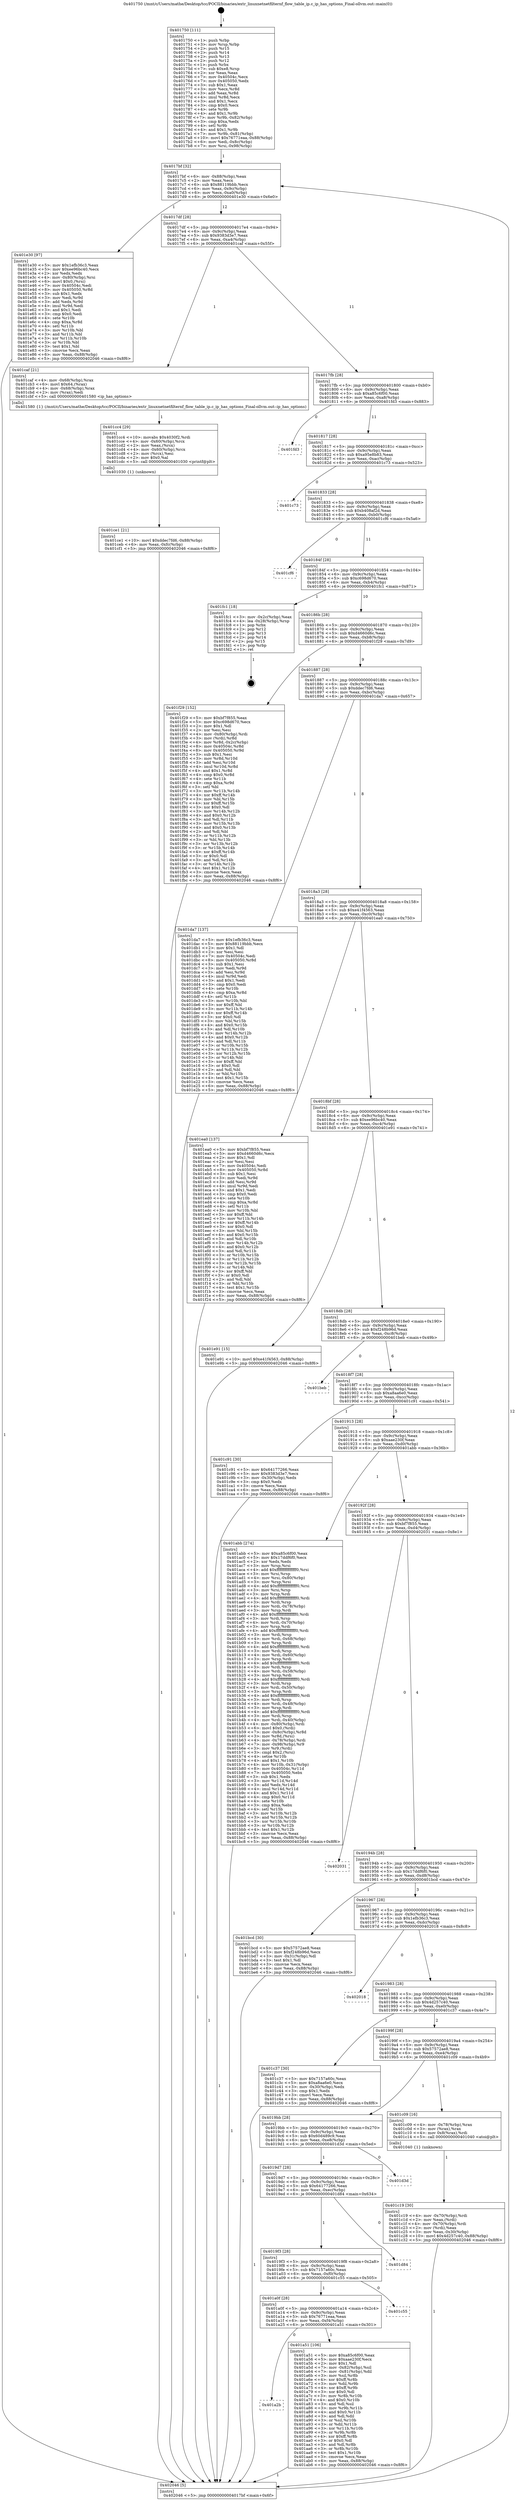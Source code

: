 digraph "0x401750" {
  label = "0x401750 (/mnt/c/Users/mathe/Desktop/tcc/POCII/binaries/extr_linuxnetnetfilternf_flow_table_ip.c_ip_has_options_Final-ollvm.out::main(0))"
  labelloc = "t"
  node[shape=record]

  Entry [label="",width=0.3,height=0.3,shape=circle,fillcolor=black,style=filled]
  "0x4017bf" [label="{
     0x4017bf [32]\l
     | [instrs]\l
     &nbsp;&nbsp;0x4017bf \<+6\>: mov -0x88(%rbp),%eax\l
     &nbsp;&nbsp;0x4017c5 \<+2\>: mov %eax,%ecx\l
     &nbsp;&nbsp;0x4017c7 \<+6\>: sub $0x88119bbb,%ecx\l
     &nbsp;&nbsp;0x4017cd \<+6\>: mov %eax,-0x9c(%rbp)\l
     &nbsp;&nbsp;0x4017d3 \<+6\>: mov %ecx,-0xa0(%rbp)\l
     &nbsp;&nbsp;0x4017d9 \<+6\>: je 0000000000401e30 \<main+0x6e0\>\l
  }"]
  "0x401e30" [label="{
     0x401e30 [97]\l
     | [instrs]\l
     &nbsp;&nbsp;0x401e30 \<+5\>: mov $0x1efb36c3,%eax\l
     &nbsp;&nbsp;0x401e35 \<+5\>: mov $0xee96bc40,%ecx\l
     &nbsp;&nbsp;0x401e3a \<+2\>: xor %edx,%edx\l
     &nbsp;&nbsp;0x401e3c \<+4\>: mov -0x80(%rbp),%rsi\l
     &nbsp;&nbsp;0x401e40 \<+6\>: movl $0x0,(%rsi)\l
     &nbsp;&nbsp;0x401e46 \<+7\>: mov 0x40504c,%edi\l
     &nbsp;&nbsp;0x401e4d \<+8\>: mov 0x405050,%r8d\l
     &nbsp;&nbsp;0x401e55 \<+3\>: sub $0x1,%edx\l
     &nbsp;&nbsp;0x401e58 \<+3\>: mov %edi,%r9d\l
     &nbsp;&nbsp;0x401e5b \<+3\>: add %edx,%r9d\l
     &nbsp;&nbsp;0x401e5e \<+4\>: imul %r9d,%edi\l
     &nbsp;&nbsp;0x401e62 \<+3\>: and $0x1,%edi\l
     &nbsp;&nbsp;0x401e65 \<+3\>: cmp $0x0,%edi\l
     &nbsp;&nbsp;0x401e68 \<+4\>: sete %r10b\l
     &nbsp;&nbsp;0x401e6c \<+4\>: cmp $0xa,%r8d\l
     &nbsp;&nbsp;0x401e70 \<+4\>: setl %r11b\l
     &nbsp;&nbsp;0x401e74 \<+3\>: mov %r10b,%bl\l
     &nbsp;&nbsp;0x401e77 \<+3\>: and %r11b,%bl\l
     &nbsp;&nbsp;0x401e7a \<+3\>: xor %r11b,%r10b\l
     &nbsp;&nbsp;0x401e7d \<+3\>: or %r10b,%bl\l
     &nbsp;&nbsp;0x401e80 \<+3\>: test $0x1,%bl\l
     &nbsp;&nbsp;0x401e83 \<+3\>: cmovne %ecx,%eax\l
     &nbsp;&nbsp;0x401e86 \<+6\>: mov %eax,-0x88(%rbp)\l
     &nbsp;&nbsp;0x401e8c \<+5\>: jmp 0000000000402046 \<main+0x8f6\>\l
  }"]
  "0x4017df" [label="{
     0x4017df [28]\l
     | [instrs]\l
     &nbsp;&nbsp;0x4017df \<+5\>: jmp 00000000004017e4 \<main+0x94\>\l
     &nbsp;&nbsp;0x4017e4 \<+6\>: mov -0x9c(%rbp),%eax\l
     &nbsp;&nbsp;0x4017ea \<+5\>: sub $0x9383d3e7,%eax\l
     &nbsp;&nbsp;0x4017ef \<+6\>: mov %eax,-0xa4(%rbp)\l
     &nbsp;&nbsp;0x4017f5 \<+6\>: je 0000000000401caf \<main+0x55f\>\l
  }"]
  Exit [label="",width=0.3,height=0.3,shape=circle,fillcolor=black,style=filled,peripheries=2]
  "0x401caf" [label="{
     0x401caf [21]\l
     | [instrs]\l
     &nbsp;&nbsp;0x401caf \<+4\>: mov -0x68(%rbp),%rax\l
     &nbsp;&nbsp;0x401cb3 \<+6\>: movl $0x64,(%rax)\l
     &nbsp;&nbsp;0x401cb9 \<+4\>: mov -0x68(%rbp),%rax\l
     &nbsp;&nbsp;0x401cbd \<+2\>: mov (%rax),%edi\l
     &nbsp;&nbsp;0x401cbf \<+5\>: call 0000000000401580 \<ip_has_options\>\l
     | [calls]\l
     &nbsp;&nbsp;0x401580 \{1\} (/mnt/c/Users/mathe/Desktop/tcc/POCII/binaries/extr_linuxnetnetfilternf_flow_table_ip.c_ip_has_options_Final-ollvm.out::ip_has_options)\l
  }"]
  "0x4017fb" [label="{
     0x4017fb [28]\l
     | [instrs]\l
     &nbsp;&nbsp;0x4017fb \<+5\>: jmp 0000000000401800 \<main+0xb0\>\l
     &nbsp;&nbsp;0x401800 \<+6\>: mov -0x9c(%rbp),%eax\l
     &nbsp;&nbsp;0x401806 \<+5\>: sub $0xa85c6f00,%eax\l
     &nbsp;&nbsp;0x40180b \<+6\>: mov %eax,-0xa8(%rbp)\l
     &nbsp;&nbsp;0x401811 \<+6\>: je 0000000000401fd3 \<main+0x883\>\l
  }"]
  "0x401ce1" [label="{
     0x401ce1 [21]\l
     | [instrs]\l
     &nbsp;&nbsp;0x401ce1 \<+10\>: movl $0xddec7fd6,-0x88(%rbp)\l
     &nbsp;&nbsp;0x401ceb \<+6\>: mov %eax,-0xfc(%rbp)\l
     &nbsp;&nbsp;0x401cf1 \<+5\>: jmp 0000000000402046 \<main+0x8f6\>\l
  }"]
  "0x401fd3" [label="{
     0x401fd3\l
  }", style=dashed]
  "0x401817" [label="{
     0x401817 [28]\l
     | [instrs]\l
     &nbsp;&nbsp;0x401817 \<+5\>: jmp 000000000040181c \<main+0xcc\>\l
     &nbsp;&nbsp;0x40181c \<+6\>: mov -0x9c(%rbp),%eax\l
     &nbsp;&nbsp;0x401822 \<+5\>: sub $0xa95e8b83,%eax\l
     &nbsp;&nbsp;0x401827 \<+6\>: mov %eax,-0xac(%rbp)\l
     &nbsp;&nbsp;0x40182d \<+6\>: je 0000000000401c73 \<main+0x523\>\l
  }"]
  "0x401cc4" [label="{
     0x401cc4 [29]\l
     | [instrs]\l
     &nbsp;&nbsp;0x401cc4 \<+10\>: movabs $0x4030f2,%rdi\l
     &nbsp;&nbsp;0x401cce \<+4\>: mov -0x60(%rbp),%rcx\l
     &nbsp;&nbsp;0x401cd2 \<+2\>: mov %eax,(%rcx)\l
     &nbsp;&nbsp;0x401cd4 \<+4\>: mov -0x60(%rbp),%rcx\l
     &nbsp;&nbsp;0x401cd8 \<+2\>: mov (%rcx),%esi\l
     &nbsp;&nbsp;0x401cda \<+2\>: mov $0x0,%al\l
     &nbsp;&nbsp;0x401cdc \<+5\>: call 0000000000401030 \<printf@plt\>\l
     | [calls]\l
     &nbsp;&nbsp;0x401030 \{1\} (unknown)\l
  }"]
  "0x401c73" [label="{
     0x401c73\l
  }", style=dashed]
  "0x401833" [label="{
     0x401833 [28]\l
     | [instrs]\l
     &nbsp;&nbsp;0x401833 \<+5\>: jmp 0000000000401838 \<main+0xe8\>\l
     &nbsp;&nbsp;0x401838 \<+6\>: mov -0x9c(%rbp),%eax\l
     &nbsp;&nbsp;0x40183e \<+5\>: sub $0xb408af2d,%eax\l
     &nbsp;&nbsp;0x401843 \<+6\>: mov %eax,-0xb0(%rbp)\l
     &nbsp;&nbsp;0x401849 \<+6\>: je 0000000000401cf6 \<main+0x5a6\>\l
  }"]
  "0x401c19" [label="{
     0x401c19 [30]\l
     | [instrs]\l
     &nbsp;&nbsp;0x401c19 \<+4\>: mov -0x70(%rbp),%rdi\l
     &nbsp;&nbsp;0x401c1d \<+2\>: mov %eax,(%rdi)\l
     &nbsp;&nbsp;0x401c1f \<+4\>: mov -0x70(%rbp),%rdi\l
     &nbsp;&nbsp;0x401c23 \<+2\>: mov (%rdi),%eax\l
     &nbsp;&nbsp;0x401c25 \<+3\>: mov %eax,-0x30(%rbp)\l
     &nbsp;&nbsp;0x401c28 \<+10\>: movl $0x4d257c40,-0x88(%rbp)\l
     &nbsp;&nbsp;0x401c32 \<+5\>: jmp 0000000000402046 \<main+0x8f6\>\l
  }"]
  "0x401cf6" [label="{
     0x401cf6\l
  }", style=dashed]
  "0x40184f" [label="{
     0x40184f [28]\l
     | [instrs]\l
     &nbsp;&nbsp;0x40184f \<+5\>: jmp 0000000000401854 \<main+0x104\>\l
     &nbsp;&nbsp;0x401854 \<+6\>: mov -0x9c(%rbp),%eax\l
     &nbsp;&nbsp;0x40185a \<+5\>: sub $0xc698d670,%eax\l
     &nbsp;&nbsp;0x40185f \<+6\>: mov %eax,-0xb4(%rbp)\l
     &nbsp;&nbsp;0x401865 \<+6\>: je 0000000000401fc1 \<main+0x871\>\l
  }"]
  "0x401750" [label="{
     0x401750 [111]\l
     | [instrs]\l
     &nbsp;&nbsp;0x401750 \<+1\>: push %rbp\l
     &nbsp;&nbsp;0x401751 \<+3\>: mov %rsp,%rbp\l
     &nbsp;&nbsp;0x401754 \<+2\>: push %r15\l
     &nbsp;&nbsp;0x401756 \<+2\>: push %r14\l
     &nbsp;&nbsp;0x401758 \<+2\>: push %r13\l
     &nbsp;&nbsp;0x40175a \<+2\>: push %r12\l
     &nbsp;&nbsp;0x40175c \<+1\>: push %rbx\l
     &nbsp;&nbsp;0x40175d \<+7\>: sub $0xe8,%rsp\l
     &nbsp;&nbsp;0x401764 \<+2\>: xor %eax,%eax\l
     &nbsp;&nbsp;0x401766 \<+7\>: mov 0x40504c,%ecx\l
     &nbsp;&nbsp;0x40176d \<+7\>: mov 0x405050,%edx\l
     &nbsp;&nbsp;0x401774 \<+3\>: sub $0x1,%eax\l
     &nbsp;&nbsp;0x401777 \<+3\>: mov %ecx,%r8d\l
     &nbsp;&nbsp;0x40177a \<+3\>: add %eax,%r8d\l
     &nbsp;&nbsp;0x40177d \<+4\>: imul %r8d,%ecx\l
     &nbsp;&nbsp;0x401781 \<+3\>: and $0x1,%ecx\l
     &nbsp;&nbsp;0x401784 \<+3\>: cmp $0x0,%ecx\l
     &nbsp;&nbsp;0x401787 \<+4\>: sete %r9b\l
     &nbsp;&nbsp;0x40178b \<+4\>: and $0x1,%r9b\l
     &nbsp;&nbsp;0x40178f \<+7\>: mov %r9b,-0x82(%rbp)\l
     &nbsp;&nbsp;0x401796 \<+3\>: cmp $0xa,%edx\l
     &nbsp;&nbsp;0x401799 \<+4\>: setl %r9b\l
     &nbsp;&nbsp;0x40179d \<+4\>: and $0x1,%r9b\l
     &nbsp;&nbsp;0x4017a1 \<+7\>: mov %r9b,-0x81(%rbp)\l
     &nbsp;&nbsp;0x4017a8 \<+10\>: movl $0x76771eaa,-0x88(%rbp)\l
     &nbsp;&nbsp;0x4017b2 \<+6\>: mov %edi,-0x8c(%rbp)\l
     &nbsp;&nbsp;0x4017b8 \<+7\>: mov %rsi,-0x98(%rbp)\l
  }"]
  "0x401fc1" [label="{
     0x401fc1 [18]\l
     | [instrs]\l
     &nbsp;&nbsp;0x401fc1 \<+3\>: mov -0x2c(%rbp),%eax\l
     &nbsp;&nbsp;0x401fc4 \<+4\>: lea -0x28(%rbp),%rsp\l
     &nbsp;&nbsp;0x401fc8 \<+1\>: pop %rbx\l
     &nbsp;&nbsp;0x401fc9 \<+2\>: pop %r12\l
     &nbsp;&nbsp;0x401fcb \<+2\>: pop %r13\l
     &nbsp;&nbsp;0x401fcd \<+2\>: pop %r14\l
     &nbsp;&nbsp;0x401fcf \<+2\>: pop %r15\l
     &nbsp;&nbsp;0x401fd1 \<+1\>: pop %rbp\l
     &nbsp;&nbsp;0x401fd2 \<+1\>: ret\l
  }"]
  "0x40186b" [label="{
     0x40186b [28]\l
     | [instrs]\l
     &nbsp;&nbsp;0x40186b \<+5\>: jmp 0000000000401870 \<main+0x120\>\l
     &nbsp;&nbsp;0x401870 \<+6\>: mov -0x9c(%rbp),%eax\l
     &nbsp;&nbsp;0x401876 \<+5\>: sub $0xd4660d6c,%eax\l
     &nbsp;&nbsp;0x40187b \<+6\>: mov %eax,-0xb8(%rbp)\l
     &nbsp;&nbsp;0x401881 \<+6\>: je 0000000000401f29 \<main+0x7d9\>\l
  }"]
  "0x402046" [label="{
     0x402046 [5]\l
     | [instrs]\l
     &nbsp;&nbsp;0x402046 \<+5\>: jmp 00000000004017bf \<main+0x6f\>\l
  }"]
  "0x401f29" [label="{
     0x401f29 [152]\l
     | [instrs]\l
     &nbsp;&nbsp;0x401f29 \<+5\>: mov $0xbf7f855,%eax\l
     &nbsp;&nbsp;0x401f2e \<+5\>: mov $0xc698d670,%ecx\l
     &nbsp;&nbsp;0x401f33 \<+2\>: mov $0x1,%dl\l
     &nbsp;&nbsp;0x401f35 \<+2\>: xor %esi,%esi\l
     &nbsp;&nbsp;0x401f37 \<+4\>: mov -0x80(%rbp),%rdi\l
     &nbsp;&nbsp;0x401f3b \<+3\>: mov (%rdi),%r8d\l
     &nbsp;&nbsp;0x401f3e \<+4\>: mov %r8d,-0x2c(%rbp)\l
     &nbsp;&nbsp;0x401f42 \<+8\>: mov 0x40504c,%r8d\l
     &nbsp;&nbsp;0x401f4a \<+8\>: mov 0x405050,%r9d\l
     &nbsp;&nbsp;0x401f52 \<+3\>: sub $0x1,%esi\l
     &nbsp;&nbsp;0x401f55 \<+3\>: mov %r8d,%r10d\l
     &nbsp;&nbsp;0x401f58 \<+3\>: add %esi,%r10d\l
     &nbsp;&nbsp;0x401f5b \<+4\>: imul %r10d,%r8d\l
     &nbsp;&nbsp;0x401f5f \<+4\>: and $0x1,%r8d\l
     &nbsp;&nbsp;0x401f63 \<+4\>: cmp $0x0,%r8d\l
     &nbsp;&nbsp;0x401f67 \<+4\>: sete %r11b\l
     &nbsp;&nbsp;0x401f6b \<+4\>: cmp $0xa,%r9d\l
     &nbsp;&nbsp;0x401f6f \<+3\>: setl %bl\l
     &nbsp;&nbsp;0x401f72 \<+3\>: mov %r11b,%r14b\l
     &nbsp;&nbsp;0x401f75 \<+4\>: xor $0xff,%r14b\l
     &nbsp;&nbsp;0x401f79 \<+3\>: mov %bl,%r15b\l
     &nbsp;&nbsp;0x401f7c \<+4\>: xor $0xff,%r15b\l
     &nbsp;&nbsp;0x401f80 \<+3\>: xor $0x0,%dl\l
     &nbsp;&nbsp;0x401f83 \<+3\>: mov %r14b,%r12b\l
     &nbsp;&nbsp;0x401f86 \<+4\>: and $0x0,%r12b\l
     &nbsp;&nbsp;0x401f8a \<+3\>: and %dl,%r11b\l
     &nbsp;&nbsp;0x401f8d \<+3\>: mov %r15b,%r13b\l
     &nbsp;&nbsp;0x401f90 \<+4\>: and $0x0,%r13b\l
     &nbsp;&nbsp;0x401f94 \<+2\>: and %dl,%bl\l
     &nbsp;&nbsp;0x401f96 \<+3\>: or %r11b,%r12b\l
     &nbsp;&nbsp;0x401f99 \<+3\>: or %bl,%r13b\l
     &nbsp;&nbsp;0x401f9c \<+3\>: xor %r13b,%r12b\l
     &nbsp;&nbsp;0x401f9f \<+3\>: or %r15b,%r14b\l
     &nbsp;&nbsp;0x401fa2 \<+4\>: xor $0xff,%r14b\l
     &nbsp;&nbsp;0x401fa6 \<+3\>: or $0x0,%dl\l
     &nbsp;&nbsp;0x401fa9 \<+3\>: and %dl,%r14b\l
     &nbsp;&nbsp;0x401fac \<+3\>: or %r14b,%r12b\l
     &nbsp;&nbsp;0x401faf \<+4\>: test $0x1,%r12b\l
     &nbsp;&nbsp;0x401fb3 \<+3\>: cmovne %ecx,%eax\l
     &nbsp;&nbsp;0x401fb6 \<+6\>: mov %eax,-0x88(%rbp)\l
     &nbsp;&nbsp;0x401fbc \<+5\>: jmp 0000000000402046 \<main+0x8f6\>\l
  }"]
  "0x401887" [label="{
     0x401887 [28]\l
     | [instrs]\l
     &nbsp;&nbsp;0x401887 \<+5\>: jmp 000000000040188c \<main+0x13c\>\l
     &nbsp;&nbsp;0x40188c \<+6\>: mov -0x9c(%rbp),%eax\l
     &nbsp;&nbsp;0x401892 \<+5\>: sub $0xddec7fd6,%eax\l
     &nbsp;&nbsp;0x401897 \<+6\>: mov %eax,-0xbc(%rbp)\l
     &nbsp;&nbsp;0x40189d \<+6\>: je 0000000000401da7 \<main+0x657\>\l
  }"]
  "0x401a2b" [label="{
     0x401a2b\l
  }", style=dashed]
  "0x401da7" [label="{
     0x401da7 [137]\l
     | [instrs]\l
     &nbsp;&nbsp;0x401da7 \<+5\>: mov $0x1efb36c3,%eax\l
     &nbsp;&nbsp;0x401dac \<+5\>: mov $0x88119bbb,%ecx\l
     &nbsp;&nbsp;0x401db1 \<+2\>: mov $0x1,%dl\l
     &nbsp;&nbsp;0x401db3 \<+2\>: xor %esi,%esi\l
     &nbsp;&nbsp;0x401db5 \<+7\>: mov 0x40504c,%edi\l
     &nbsp;&nbsp;0x401dbc \<+8\>: mov 0x405050,%r8d\l
     &nbsp;&nbsp;0x401dc4 \<+3\>: sub $0x1,%esi\l
     &nbsp;&nbsp;0x401dc7 \<+3\>: mov %edi,%r9d\l
     &nbsp;&nbsp;0x401dca \<+3\>: add %esi,%r9d\l
     &nbsp;&nbsp;0x401dcd \<+4\>: imul %r9d,%edi\l
     &nbsp;&nbsp;0x401dd1 \<+3\>: and $0x1,%edi\l
     &nbsp;&nbsp;0x401dd4 \<+3\>: cmp $0x0,%edi\l
     &nbsp;&nbsp;0x401dd7 \<+4\>: sete %r10b\l
     &nbsp;&nbsp;0x401ddb \<+4\>: cmp $0xa,%r8d\l
     &nbsp;&nbsp;0x401ddf \<+4\>: setl %r11b\l
     &nbsp;&nbsp;0x401de3 \<+3\>: mov %r10b,%bl\l
     &nbsp;&nbsp;0x401de6 \<+3\>: xor $0xff,%bl\l
     &nbsp;&nbsp;0x401de9 \<+3\>: mov %r11b,%r14b\l
     &nbsp;&nbsp;0x401dec \<+4\>: xor $0xff,%r14b\l
     &nbsp;&nbsp;0x401df0 \<+3\>: xor $0x0,%dl\l
     &nbsp;&nbsp;0x401df3 \<+3\>: mov %bl,%r15b\l
     &nbsp;&nbsp;0x401df6 \<+4\>: and $0x0,%r15b\l
     &nbsp;&nbsp;0x401dfa \<+3\>: and %dl,%r10b\l
     &nbsp;&nbsp;0x401dfd \<+3\>: mov %r14b,%r12b\l
     &nbsp;&nbsp;0x401e00 \<+4\>: and $0x0,%r12b\l
     &nbsp;&nbsp;0x401e04 \<+3\>: and %dl,%r11b\l
     &nbsp;&nbsp;0x401e07 \<+3\>: or %r10b,%r15b\l
     &nbsp;&nbsp;0x401e0a \<+3\>: or %r11b,%r12b\l
     &nbsp;&nbsp;0x401e0d \<+3\>: xor %r12b,%r15b\l
     &nbsp;&nbsp;0x401e10 \<+3\>: or %r14b,%bl\l
     &nbsp;&nbsp;0x401e13 \<+3\>: xor $0xff,%bl\l
     &nbsp;&nbsp;0x401e16 \<+3\>: or $0x0,%dl\l
     &nbsp;&nbsp;0x401e19 \<+2\>: and %dl,%bl\l
     &nbsp;&nbsp;0x401e1b \<+3\>: or %bl,%r15b\l
     &nbsp;&nbsp;0x401e1e \<+4\>: test $0x1,%r15b\l
     &nbsp;&nbsp;0x401e22 \<+3\>: cmovne %ecx,%eax\l
     &nbsp;&nbsp;0x401e25 \<+6\>: mov %eax,-0x88(%rbp)\l
     &nbsp;&nbsp;0x401e2b \<+5\>: jmp 0000000000402046 \<main+0x8f6\>\l
  }"]
  "0x4018a3" [label="{
     0x4018a3 [28]\l
     | [instrs]\l
     &nbsp;&nbsp;0x4018a3 \<+5\>: jmp 00000000004018a8 \<main+0x158\>\l
     &nbsp;&nbsp;0x4018a8 \<+6\>: mov -0x9c(%rbp),%eax\l
     &nbsp;&nbsp;0x4018ae \<+5\>: sub $0xe41f4563,%eax\l
     &nbsp;&nbsp;0x4018b3 \<+6\>: mov %eax,-0xc0(%rbp)\l
     &nbsp;&nbsp;0x4018b9 \<+6\>: je 0000000000401ea0 \<main+0x750\>\l
  }"]
  "0x401a51" [label="{
     0x401a51 [106]\l
     | [instrs]\l
     &nbsp;&nbsp;0x401a51 \<+5\>: mov $0xa85c6f00,%eax\l
     &nbsp;&nbsp;0x401a56 \<+5\>: mov $0xaae230f,%ecx\l
     &nbsp;&nbsp;0x401a5b \<+2\>: mov $0x1,%dl\l
     &nbsp;&nbsp;0x401a5d \<+7\>: mov -0x82(%rbp),%sil\l
     &nbsp;&nbsp;0x401a64 \<+7\>: mov -0x81(%rbp),%dil\l
     &nbsp;&nbsp;0x401a6b \<+3\>: mov %sil,%r8b\l
     &nbsp;&nbsp;0x401a6e \<+4\>: xor $0xff,%r8b\l
     &nbsp;&nbsp;0x401a72 \<+3\>: mov %dil,%r9b\l
     &nbsp;&nbsp;0x401a75 \<+4\>: xor $0xff,%r9b\l
     &nbsp;&nbsp;0x401a79 \<+3\>: xor $0x0,%dl\l
     &nbsp;&nbsp;0x401a7c \<+3\>: mov %r8b,%r10b\l
     &nbsp;&nbsp;0x401a7f \<+4\>: and $0x0,%r10b\l
     &nbsp;&nbsp;0x401a83 \<+3\>: and %dl,%sil\l
     &nbsp;&nbsp;0x401a86 \<+3\>: mov %r9b,%r11b\l
     &nbsp;&nbsp;0x401a89 \<+4\>: and $0x0,%r11b\l
     &nbsp;&nbsp;0x401a8d \<+3\>: and %dl,%dil\l
     &nbsp;&nbsp;0x401a90 \<+3\>: or %sil,%r10b\l
     &nbsp;&nbsp;0x401a93 \<+3\>: or %dil,%r11b\l
     &nbsp;&nbsp;0x401a96 \<+3\>: xor %r11b,%r10b\l
     &nbsp;&nbsp;0x401a99 \<+3\>: or %r9b,%r8b\l
     &nbsp;&nbsp;0x401a9c \<+4\>: xor $0xff,%r8b\l
     &nbsp;&nbsp;0x401aa0 \<+3\>: or $0x0,%dl\l
     &nbsp;&nbsp;0x401aa3 \<+3\>: and %dl,%r8b\l
     &nbsp;&nbsp;0x401aa6 \<+3\>: or %r8b,%r10b\l
     &nbsp;&nbsp;0x401aa9 \<+4\>: test $0x1,%r10b\l
     &nbsp;&nbsp;0x401aad \<+3\>: cmovne %ecx,%eax\l
     &nbsp;&nbsp;0x401ab0 \<+6\>: mov %eax,-0x88(%rbp)\l
     &nbsp;&nbsp;0x401ab6 \<+5\>: jmp 0000000000402046 \<main+0x8f6\>\l
  }"]
  "0x401ea0" [label="{
     0x401ea0 [137]\l
     | [instrs]\l
     &nbsp;&nbsp;0x401ea0 \<+5\>: mov $0xbf7f855,%eax\l
     &nbsp;&nbsp;0x401ea5 \<+5\>: mov $0xd4660d6c,%ecx\l
     &nbsp;&nbsp;0x401eaa \<+2\>: mov $0x1,%dl\l
     &nbsp;&nbsp;0x401eac \<+2\>: xor %esi,%esi\l
     &nbsp;&nbsp;0x401eae \<+7\>: mov 0x40504c,%edi\l
     &nbsp;&nbsp;0x401eb5 \<+8\>: mov 0x405050,%r8d\l
     &nbsp;&nbsp;0x401ebd \<+3\>: sub $0x1,%esi\l
     &nbsp;&nbsp;0x401ec0 \<+3\>: mov %edi,%r9d\l
     &nbsp;&nbsp;0x401ec3 \<+3\>: add %esi,%r9d\l
     &nbsp;&nbsp;0x401ec6 \<+4\>: imul %r9d,%edi\l
     &nbsp;&nbsp;0x401eca \<+3\>: and $0x1,%edi\l
     &nbsp;&nbsp;0x401ecd \<+3\>: cmp $0x0,%edi\l
     &nbsp;&nbsp;0x401ed0 \<+4\>: sete %r10b\l
     &nbsp;&nbsp;0x401ed4 \<+4\>: cmp $0xa,%r8d\l
     &nbsp;&nbsp;0x401ed8 \<+4\>: setl %r11b\l
     &nbsp;&nbsp;0x401edc \<+3\>: mov %r10b,%bl\l
     &nbsp;&nbsp;0x401edf \<+3\>: xor $0xff,%bl\l
     &nbsp;&nbsp;0x401ee2 \<+3\>: mov %r11b,%r14b\l
     &nbsp;&nbsp;0x401ee5 \<+4\>: xor $0xff,%r14b\l
     &nbsp;&nbsp;0x401ee9 \<+3\>: xor $0x0,%dl\l
     &nbsp;&nbsp;0x401eec \<+3\>: mov %bl,%r15b\l
     &nbsp;&nbsp;0x401eef \<+4\>: and $0x0,%r15b\l
     &nbsp;&nbsp;0x401ef3 \<+3\>: and %dl,%r10b\l
     &nbsp;&nbsp;0x401ef6 \<+3\>: mov %r14b,%r12b\l
     &nbsp;&nbsp;0x401ef9 \<+4\>: and $0x0,%r12b\l
     &nbsp;&nbsp;0x401efd \<+3\>: and %dl,%r11b\l
     &nbsp;&nbsp;0x401f00 \<+3\>: or %r10b,%r15b\l
     &nbsp;&nbsp;0x401f03 \<+3\>: or %r11b,%r12b\l
     &nbsp;&nbsp;0x401f06 \<+3\>: xor %r12b,%r15b\l
     &nbsp;&nbsp;0x401f09 \<+3\>: or %r14b,%bl\l
     &nbsp;&nbsp;0x401f0c \<+3\>: xor $0xff,%bl\l
     &nbsp;&nbsp;0x401f0f \<+3\>: or $0x0,%dl\l
     &nbsp;&nbsp;0x401f12 \<+2\>: and %dl,%bl\l
     &nbsp;&nbsp;0x401f14 \<+3\>: or %bl,%r15b\l
     &nbsp;&nbsp;0x401f17 \<+4\>: test $0x1,%r15b\l
     &nbsp;&nbsp;0x401f1b \<+3\>: cmovne %ecx,%eax\l
     &nbsp;&nbsp;0x401f1e \<+6\>: mov %eax,-0x88(%rbp)\l
     &nbsp;&nbsp;0x401f24 \<+5\>: jmp 0000000000402046 \<main+0x8f6\>\l
  }"]
  "0x4018bf" [label="{
     0x4018bf [28]\l
     | [instrs]\l
     &nbsp;&nbsp;0x4018bf \<+5\>: jmp 00000000004018c4 \<main+0x174\>\l
     &nbsp;&nbsp;0x4018c4 \<+6\>: mov -0x9c(%rbp),%eax\l
     &nbsp;&nbsp;0x4018ca \<+5\>: sub $0xee96bc40,%eax\l
     &nbsp;&nbsp;0x4018cf \<+6\>: mov %eax,-0xc4(%rbp)\l
     &nbsp;&nbsp;0x4018d5 \<+6\>: je 0000000000401e91 \<main+0x741\>\l
  }"]
  "0x401a0f" [label="{
     0x401a0f [28]\l
     | [instrs]\l
     &nbsp;&nbsp;0x401a0f \<+5\>: jmp 0000000000401a14 \<main+0x2c4\>\l
     &nbsp;&nbsp;0x401a14 \<+6\>: mov -0x9c(%rbp),%eax\l
     &nbsp;&nbsp;0x401a1a \<+5\>: sub $0x76771eaa,%eax\l
     &nbsp;&nbsp;0x401a1f \<+6\>: mov %eax,-0xf4(%rbp)\l
     &nbsp;&nbsp;0x401a25 \<+6\>: je 0000000000401a51 \<main+0x301\>\l
  }"]
  "0x401e91" [label="{
     0x401e91 [15]\l
     | [instrs]\l
     &nbsp;&nbsp;0x401e91 \<+10\>: movl $0xe41f4563,-0x88(%rbp)\l
     &nbsp;&nbsp;0x401e9b \<+5\>: jmp 0000000000402046 \<main+0x8f6\>\l
  }"]
  "0x4018db" [label="{
     0x4018db [28]\l
     | [instrs]\l
     &nbsp;&nbsp;0x4018db \<+5\>: jmp 00000000004018e0 \<main+0x190\>\l
     &nbsp;&nbsp;0x4018e0 \<+6\>: mov -0x9c(%rbp),%eax\l
     &nbsp;&nbsp;0x4018e6 \<+5\>: sub $0xf248b96d,%eax\l
     &nbsp;&nbsp;0x4018eb \<+6\>: mov %eax,-0xc8(%rbp)\l
     &nbsp;&nbsp;0x4018f1 \<+6\>: je 0000000000401beb \<main+0x49b\>\l
  }"]
  "0x401c55" [label="{
     0x401c55\l
  }", style=dashed]
  "0x401beb" [label="{
     0x401beb\l
  }", style=dashed]
  "0x4018f7" [label="{
     0x4018f7 [28]\l
     | [instrs]\l
     &nbsp;&nbsp;0x4018f7 \<+5\>: jmp 00000000004018fc \<main+0x1ac\>\l
     &nbsp;&nbsp;0x4018fc \<+6\>: mov -0x9c(%rbp),%eax\l
     &nbsp;&nbsp;0x401902 \<+5\>: sub $0xa8aa6e0,%eax\l
     &nbsp;&nbsp;0x401907 \<+6\>: mov %eax,-0xcc(%rbp)\l
     &nbsp;&nbsp;0x40190d \<+6\>: je 0000000000401c91 \<main+0x541\>\l
  }"]
  "0x4019f3" [label="{
     0x4019f3 [28]\l
     | [instrs]\l
     &nbsp;&nbsp;0x4019f3 \<+5\>: jmp 00000000004019f8 \<main+0x2a8\>\l
     &nbsp;&nbsp;0x4019f8 \<+6\>: mov -0x9c(%rbp),%eax\l
     &nbsp;&nbsp;0x4019fe \<+5\>: sub $0x7157a60c,%eax\l
     &nbsp;&nbsp;0x401a03 \<+6\>: mov %eax,-0xf0(%rbp)\l
     &nbsp;&nbsp;0x401a09 \<+6\>: je 0000000000401c55 \<main+0x505\>\l
  }"]
  "0x401c91" [label="{
     0x401c91 [30]\l
     | [instrs]\l
     &nbsp;&nbsp;0x401c91 \<+5\>: mov $0x64177266,%eax\l
     &nbsp;&nbsp;0x401c96 \<+5\>: mov $0x9383d3e7,%ecx\l
     &nbsp;&nbsp;0x401c9b \<+3\>: mov -0x30(%rbp),%edx\l
     &nbsp;&nbsp;0x401c9e \<+3\>: cmp $0x0,%edx\l
     &nbsp;&nbsp;0x401ca1 \<+3\>: cmove %ecx,%eax\l
     &nbsp;&nbsp;0x401ca4 \<+6\>: mov %eax,-0x88(%rbp)\l
     &nbsp;&nbsp;0x401caa \<+5\>: jmp 0000000000402046 \<main+0x8f6\>\l
  }"]
  "0x401913" [label="{
     0x401913 [28]\l
     | [instrs]\l
     &nbsp;&nbsp;0x401913 \<+5\>: jmp 0000000000401918 \<main+0x1c8\>\l
     &nbsp;&nbsp;0x401918 \<+6\>: mov -0x9c(%rbp),%eax\l
     &nbsp;&nbsp;0x40191e \<+5\>: sub $0xaae230f,%eax\l
     &nbsp;&nbsp;0x401923 \<+6\>: mov %eax,-0xd0(%rbp)\l
     &nbsp;&nbsp;0x401929 \<+6\>: je 0000000000401abb \<main+0x36b\>\l
  }"]
  "0x401d84" [label="{
     0x401d84\l
  }", style=dashed]
  "0x401abb" [label="{
     0x401abb [274]\l
     | [instrs]\l
     &nbsp;&nbsp;0x401abb \<+5\>: mov $0xa85c6f00,%eax\l
     &nbsp;&nbsp;0x401ac0 \<+5\>: mov $0x17ddf6f0,%ecx\l
     &nbsp;&nbsp;0x401ac5 \<+2\>: xor %edx,%edx\l
     &nbsp;&nbsp;0x401ac7 \<+3\>: mov %rsp,%rsi\l
     &nbsp;&nbsp;0x401aca \<+4\>: add $0xfffffffffffffff0,%rsi\l
     &nbsp;&nbsp;0x401ace \<+3\>: mov %rsi,%rsp\l
     &nbsp;&nbsp;0x401ad1 \<+4\>: mov %rsi,-0x80(%rbp)\l
     &nbsp;&nbsp;0x401ad5 \<+3\>: mov %rsp,%rsi\l
     &nbsp;&nbsp;0x401ad8 \<+4\>: add $0xfffffffffffffff0,%rsi\l
     &nbsp;&nbsp;0x401adc \<+3\>: mov %rsi,%rsp\l
     &nbsp;&nbsp;0x401adf \<+3\>: mov %rsp,%rdi\l
     &nbsp;&nbsp;0x401ae2 \<+4\>: add $0xfffffffffffffff0,%rdi\l
     &nbsp;&nbsp;0x401ae6 \<+3\>: mov %rdi,%rsp\l
     &nbsp;&nbsp;0x401ae9 \<+4\>: mov %rdi,-0x78(%rbp)\l
     &nbsp;&nbsp;0x401aed \<+3\>: mov %rsp,%rdi\l
     &nbsp;&nbsp;0x401af0 \<+4\>: add $0xfffffffffffffff0,%rdi\l
     &nbsp;&nbsp;0x401af4 \<+3\>: mov %rdi,%rsp\l
     &nbsp;&nbsp;0x401af7 \<+4\>: mov %rdi,-0x70(%rbp)\l
     &nbsp;&nbsp;0x401afb \<+3\>: mov %rsp,%rdi\l
     &nbsp;&nbsp;0x401afe \<+4\>: add $0xfffffffffffffff0,%rdi\l
     &nbsp;&nbsp;0x401b02 \<+3\>: mov %rdi,%rsp\l
     &nbsp;&nbsp;0x401b05 \<+4\>: mov %rdi,-0x68(%rbp)\l
     &nbsp;&nbsp;0x401b09 \<+3\>: mov %rsp,%rdi\l
     &nbsp;&nbsp;0x401b0c \<+4\>: add $0xfffffffffffffff0,%rdi\l
     &nbsp;&nbsp;0x401b10 \<+3\>: mov %rdi,%rsp\l
     &nbsp;&nbsp;0x401b13 \<+4\>: mov %rdi,-0x60(%rbp)\l
     &nbsp;&nbsp;0x401b17 \<+3\>: mov %rsp,%rdi\l
     &nbsp;&nbsp;0x401b1a \<+4\>: add $0xfffffffffffffff0,%rdi\l
     &nbsp;&nbsp;0x401b1e \<+3\>: mov %rdi,%rsp\l
     &nbsp;&nbsp;0x401b21 \<+4\>: mov %rdi,-0x58(%rbp)\l
     &nbsp;&nbsp;0x401b25 \<+3\>: mov %rsp,%rdi\l
     &nbsp;&nbsp;0x401b28 \<+4\>: add $0xfffffffffffffff0,%rdi\l
     &nbsp;&nbsp;0x401b2c \<+3\>: mov %rdi,%rsp\l
     &nbsp;&nbsp;0x401b2f \<+4\>: mov %rdi,-0x50(%rbp)\l
     &nbsp;&nbsp;0x401b33 \<+3\>: mov %rsp,%rdi\l
     &nbsp;&nbsp;0x401b36 \<+4\>: add $0xfffffffffffffff0,%rdi\l
     &nbsp;&nbsp;0x401b3a \<+3\>: mov %rdi,%rsp\l
     &nbsp;&nbsp;0x401b3d \<+4\>: mov %rdi,-0x48(%rbp)\l
     &nbsp;&nbsp;0x401b41 \<+3\>: mov %rsp,%rdi\l
     &nbsp;&nbsp;0x401b44 \<+4\>: add $0xfffffffffffffff0,%rdi\l
     &nbsp;&nbsp;0x401b48 \<+3\>: mov %rdi,%rsp\l
     &nbsp;&nbsp;0x401b4b \<+4\>: mov %rdi,-0x40(%rbp)\l
     &nbsp;&nbsp;0x401b4f \<+4\>: mov -0x80(%rbp),%rdi\l
     &nbsp;&nbsp;0x401b53 \<+6\>: movl $0x0,(%rdi)\l
     &nbsp;&nbsp;0x401b59 \<+7\>: mov -0x8c(%rbp),%r8d\l
     &nbsp;&nbsp;0x401b60 \<+3\>: mov %r8d,(%rsi)\l
     &nbsp;&nbsp;0x401b63 \<+4\>: mov -0x78(%rbp),%rdi\l
     &nbsp;&nbsp;0x401b67 \<+7\>: mov -0x98(%rbp),%r9\l
     &nbsp;&nbsp;0x401b6e \<+3\>: mov %r9,(%rdi)\l
     &nbsp;&nbsp;0x401b71 \<+3\>: cmpl $0x2,(%rsi)\l
     &nbsp;&nbsp;0x401b74 \<+4\>: setne %r10b\l
     &nbsp;&nbsp;0x401b78 \<+4\>: and $0x1,%r10b\l
     &nbsp;&nbsp;0x401b7c \<+4\>: mov %r10b,-0x31(%rbp)\l
     &nbsp;&nbsp;0x401b80 \<+8\>: mov 0x40504c,%r11d\l
     &nbsp;&nbsp;0x401b88 \<+7\>: mov 0x405050,%ebx\l
     &nbsp;&nbsp;0x401b8f \<+3\>: sub $0x1,%edx\l
     &nbsp;&nbsp;0x401b92 \<+3\>: mov %r11d,%r14d\l
     &nbsp;&nbsp;0x401b95 \<+3\>: add %edx,%r14d\l
     &nbsp;&nbsp;0x401b98 \<+4\>: imul %r14d,%r11d\l
     &nbsp;&nbsp;0x401b9c \<+4\>: and $0x1,%r11d\l
     &nbsp;&nbsp;0x401ba0 \<+4\>: cmp $0x0,%r11d\l
     &nbsp;&nbsp;0x401ba4 \<+4\>: sete %r10b\l
     &nbsp;&nbsp;0x401ba8 \<+3\>: cmp $0xa,%ebx\l
     &nbsp;&nbsp;0x401bab \<+4\>: setl %r15b\l
     &nbsp;&nbsp;0x401baf \<+3\>: mov %r10b,%r12b\l
     &nbsp;&nbsp;0x401bb2 \<+3\>: and %r15b,%r12b\l
     &nbsp;&nbsp;0x401bb5 \<+3\>: xor %r15b,%r10b\l
     &nbsp;&nbsp;0x401bb8 \<+3\>: or %r10b,%r12b\l
     &nbsp;&nbsp;0x401bbb \<+4\>: test $0x1,%r12b\l
     &nbsp;&nbsp;0x401bbf \<+3\>: cmovne %ecx,%eax\l
     &nbsp;&nbsp;0x401bc2 \<+6\>: mov %eax,-0x88(%rbp)\l
     &nbsp;&nbsp;0x401bc8 \<+5\>: jmp 0000000000402046 \<main+0x8f6\>\l
  }"]
  "0x40192f" [label="{
     0x40192f [28]\l
     | [instrs]\l
     &nbsp;&nbsp;0x40192f \<+5\>: jmp 0000000000401934 \<main+0x1e4\>\l
     &nbsp;&nbsp;0x401934 \<+6\>: mov -0x9c(%rbp),%eax\l
     &nbsp;&nbsp;0x40193a \<+5\>: sub $0xbf7f855,%eax\l
     &nbsp;&nbsp;0x40193f \<+6\>: mov %eax,-0xd4(%rbp)\l
     &nbsp;&nbsp;0x401945 \<+6\>: je 0000000000402031 \<main+0x8e1\>\l
  }"]
  "0x4019d7" [label="{
     0x4019d7 [28]\l
     | [instrs]\l
     &nbsp;&nbsp;0x4019d7 \<+5\>: jmp 00000000004019dc \<main+0x28c\>\l
     &nbsp;&nbsp;0x4019dc \<+6\>: mov -0x9c(%rbp),%eax\l
     &nbsp;&nbsp;0x4019e2 \<+5\>: sub $0x64177266,%eax\l
     &nbsp;&nbsp;0x4019e7 \<+6\>: mov %eax,-0xec(%rbp)\l
     &nbsp;&nbsp;0x4019ed \<+6\>: je 0000000000401d84 \<main+0x634\>\l
  }"]
  "0x402031" [label="{
     0x402031\l
  }", style=dashed]
  "0x40194b" [label="{
     0x40194b [28]\l
     | [instrs]\l
     &nbsp;&nbsp;0x40194b \<+5\>: jmp 0000000000401950 \<main+0x200\>\l
     &nbsp;&nbsp;0x401950 \<+6\>: mov -0x9c(%rbp),%eax\l
     &nbsp;&nbsp;0x401956 \<+5\>: sub $0x17ddf6f0,%eax\l
     &nbsp;&nbsp;0x40195b \<+6\>: mov %eax,-0xd8(%rbp)\l
     &nbsp;&nbsp;0x401961 \<+6\>: je 0000000000401bcd \<main+0x47d\>\l
  }"]
  "0x401d3d" [label="{
     0x401d3d\l
  }", style=dashed]
  "0x401bcd" [label="{
     0x401bcd [30]\l
     | [instrs]\l
     &nbsp;&nbsp;0x401bcd \<+5\>: mov $0x57572ae8,%eax\l
     &nbsp;&nbsp;0x401bd2 \<+5\>: mov $0xf248b96d,%ecx\l
     &nbsp;&nbsp;0x401bd7 \<+3\>: mov -0x31(%rbp),%dl\l
     &nbsp;&nbsp;0x401bda \<+3\>: test $0x1,%dl\l
     &nbsp;&nbsp;0x401bdd \<+3\>: cmovne %ecx,%eax\l
     &nbsp;&nbsp;0x401be0 \<+6\>: mov %eax,-0x88(%rbp)\l
     &nbsp;&nbsp;0x401be6 \<+5\>: jmp 0000000000402046 \<main+0x8f6\>\l
  }"]
  "0x401967" [label="{
     0x401967 [28]\l
     | [instrs]\l
     &nbsp;&nbsp;0x401967 \<+5\>: jmp 000000000040196c \<main+0x21c\>\l
     &nbsp;&nbsp;0x40196c \<+6\>: mov -0x9c(%rbp),%eax\l
     &nbsp;&nbsp;0x401972 \<+5\>: sub $0x1efb36c3,%eax\l
     &nbsp;&nbsp;0x401977 \<+6\>: mov %eax,-0xdc(%rbp)\l
     &nbsp;&nbsp;0x40197d \<+6\>: je 0000000000402018 \<main+0x8c8\>\l
  }"]
  "0x4019bb" [label="{
     0x4019bb [28]\l
     | [instrs]\l
     &nbsp;&nbsp;0x4019bb \<+5\>: jmp 00000000004019c0 \<main+0x270\>\l
     &nbsp;&nbsp;0x4019c0 \<+6\>: mov -0x9c(%rbp),%eax\l
     &nbsp;&nbsp;0x4019c6 \<+5\>: sub $0x60d489c9,%eax\l
     &nbsp;&nbsp;0x4019cb \<+6\>: mov %eax,-0xe8(%rbp)\l
     &nbsp;&nbsp;0x4019d1 \<+6\>: je 0000000000401d3d \<main+0x5ed\>\l
  }"]
  "0x402018" [label="{
     0x402018\l
  }", style=dashed]
  "0x401983" [label="{
     0x401983 [28]\l
     | [instrs]\l
     &nbsp;&nbsp;0x401983 \<+5\>: jmp 0000000000401988 \<main+0x238\>\l
     &nbsp;&nbsp;0x401988 \<+6\>: mov -0x9c(%rbp),%eax\l
     &nbsp;&nbsp;0x40198e \<+5\>: sub $0x4d257c40,%eax\l
     &nbsp;&nbsp;0x401993 \<+6\>: mov %eax,-0xe0(%rbp)\l
     &nbsp;&nbsp;0x401999 \<+6\>: je 0000000000401c37 \<main+0x4e7\>\l
  }"]
  "0x401c09" [label="{
     0x401c09 [16]\l
     | [instrs]\l
     &nbsp;&nbsp;0x401c09 \<+4\>: mov -0x78(%rbp),%rax\l
     &nbsp;&nbsp;0x401c0d \<+3\>: mov (%rax),%rax\l
     &nbsp;&nbsp;0x401c10 \<+4\>: mov 0x8(%rax),%rdi\l
     &nbsp;&nbsp;0x401c14 \<+5\>: call 0000000000401040 \<atoi@plt\>\l
     | [calls]\l
     &nbsp;&nbsp;0x401040 \{1\} (unknown)\l
  }"]
  "0x401c37" [label="{
     0x401c37 [30]\l
     | [instrs]\l
     &nbsp;&nbsp;0x401c37 \<+5\>: mov $0x7157a60c,%eax\l
     &nbsp;&nbsp;0x401c3c \<+5\>: mov $0xa8aa6e0,%ecx\l
     &nbsp;&nbsp;0x401c41 \<+3\>: mov -0x30(%rbp),%edx\l
     &nbsp;&nbsp;0x401c44 \<+3\>: cmp $0x1,%edx\l
     &nbsp;&nbsp;0x401c47 \<+3\>: cmovl %ecx,%eax\l
     &nbsp;&nbsp;0x401c4a \<+6\>: mov %eax,-0x88(%rbp)\l
     &nbsp;&nbsp;0x401c50 \<+5\>: jmp 0000000000402046 \<main+0x8f6\>\l
  }"]
  "0x40199f" [label="{
     0x40199f [28]\l
     | [instrs]\l
     &nbsp;&nbsp;0x40199f \<+5\>: jmp 00000000004019a4 \<main+0x254\>\l
     &nbsp;&nbsp;0x4019a4 \<+6\>: mov -0x9c(%rbp),%eax\l
     &nbsp;&nbsp;0x4019aa \<+5\>: sub $0x57572ae8,%eax\l
     &nbsp;&nbsp;0x4019af \<+6\>: mov %eax,-0xe4(%rbp)\l
     &nbsp;&nbsp;0x4019b5 \<+6\>: je 0000000000401c09 \<main+0x4b9\>\l
  }"]
  Entry -> "0x401750" [label=" 1"]
  "0x4017bf" -> "0x401e30" [label=" 1"]
  "0x4017bf" -> "0x4017df" [label=" 12"]
  "0x401fc1" -> Exit [label=" 1"]
  "0x4017df" -> "0x401caf" [label=" 1"]
  "0x4017df" -> "0x4017fb" [label=" 11"]
  "0x401f29" -> "0x402046" [label=" 1"]
  "0x4017fb" -> "0x401fd3" [label=" 0"]
  "0x4017fb" -> "0x401817" [label=" 11"]
  "0x401ea0" -> "0x402046" [label=" 1"]
  "0x401817" -> "0x401c73" [label=" 0"]
  "0x401817" -> "0x401833" [label=" 11"]
  "0x401e91" -> "0x402046" [label=" 1"]
  "0x401833" -> "0x401cf6" [label=" 0"]
  "0x401833" -> "0x40184f" [label=" 11"]
  "0x401e30" -> "0x402046" [label=" 1"]
  "0x40184f" -> "0x401fc1" [label=" 1"]
  "0x40184f" -> "0x40186b" [label=" 10"]
  "0x401ce1" -> "0x402046" [label=" 1"]
  "0x40186b" -> "0x401f29" [label=" 1"]
  "0x40186b" -> "0x401887" [label=" 9"]
  "0x401cc4" -> "0x401ce1" [label=" 1"]
  "0x401887" -> "0x401da7" [label=" 1"]
  "0x401887" -> "0x4018a3" [label=" 8"]
  "0x401caf" -> "0x401cc4" [label=" 1"]
  "0x4018a3" -> "0x401ea0" [label=" 1"]
  "0x4018a3" -> "0x4018bf" [label=" 7"]
  "0x401c91" -> "0x402046" [label=" 1"]
  "0x4018bf" -> "0x401e91" [label=" 1"]
  "0x4018bf" -> "0x4018db" [label=" 6"]
  "0x401c19" -> "0x402046" [label=" 1"]
  "0x4018db" -> "0x401beb" [label=" 0"]
  "0x4018db" -> "0x4018f7" [label=" 6"]
  "0x401c09" -> "0x401c19" [label=" 1"]
  "0x4018f7" -> "0x401c91" [label=" 1"]
  "0x4018f7" -> "0x401913" [label=" 5"]
  "0x401abb" -> "0x402046" [label=" 1"]
  "0x401913" -> "0x401abb" [label=" 1"]
  "0x401913" -> "0x40192f" [label=" 4"]
  "0x401da7" -> "0x402046" [label=" 1"]
  "0x40192f" -> "0x402031" [label=" 0"]
  "0x40192f" -> "0x40194b" [label=" 4"]
  "0x401750" -> "0x4017bf" [label=" 1"]
  "0x40194b" -> "0x401bcd" [label=" 1"]
  "0x40194b" -> "0x401967" [label=" 3"]
  "0x401a51" -> "0x402046" [label=" 1"]
  "0x401967" -> "0x402018" [label=" 0"]
  "0x401967" -> "0x401983" [label=" 3"]
  "0x401a0f" -> "0x401a51" [label=" 1"]
  "0x401983" -> "0x401c37" [label=" 1"]
  "0x401983" -> "0x40199f" [label=" 2"]
  "0x401c37" -> "0x402046" [label=" 1"]
  "0x40199f" -> "0x401c09" [label=" 1"]
  "0x40199f" -> "0x4019bb" [label=" 1"]
  "0x401a0f" -> "0x401a2b" [label=" 0"]
  "0x4019bb" -> "0x401d3d" [label=" 0"]
  "0x4019bb" -> "0x4019d7" [label=" 1"]
  "0x402046" -> "0x4017bf" [label=" 12"]
  "0x4019d7" -> "0x401d84" [label=" 0"]
  "0x4019d7" -> "0x4019f3" [label=" 1"]
  "0x401bcd" -> "0x402046" [label=" 1"]
  "0x4019f3" -> "0x401c55" [label=" 0"]
  "0x4019f3" -> "0x401a0f" [label=" 1"]
}
